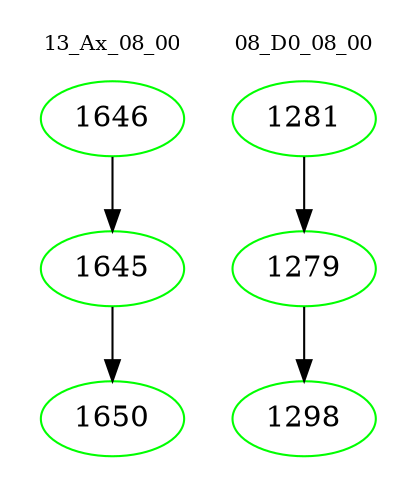 digraph{
subgraph cluster_0 {
color = white
label = "13_Ax_08_00";
fontsize=10;
T0_1646 [label="1646", color="green"]
T0_1646 -> T0_1645 [color="black"]
T0_1645 [label="1645", color="green"]
T0_1645 -> T0_1650 [color="black"]
T0_1650 [label="1650", color="green"]
}
subgraph cluster_1 {
color = white
label = "08_D0_08_00";
fontsize=10;
T1_1281 [label="1281", color="green"]
T1_1281 -> T1_1279 [color="black"]
T1_1279 [label="1279", color="green"]
T1_1279 -> T1_1298 [color="black"]
T1_1298 [label="1298", color="green"]
}
}
